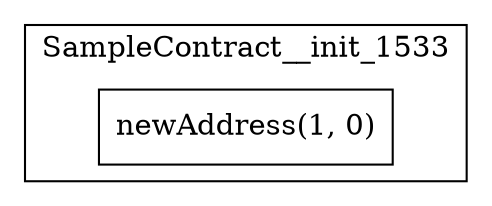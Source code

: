 digraph "zero-address" {
    node [shape=box];
    subgraph "cluster_SampleContract__init_1533" {
        label="SampleContract__init_1533";
        "SampleContract__init_1533_141" [label="newAddress(1, 0)"];
    }
}
